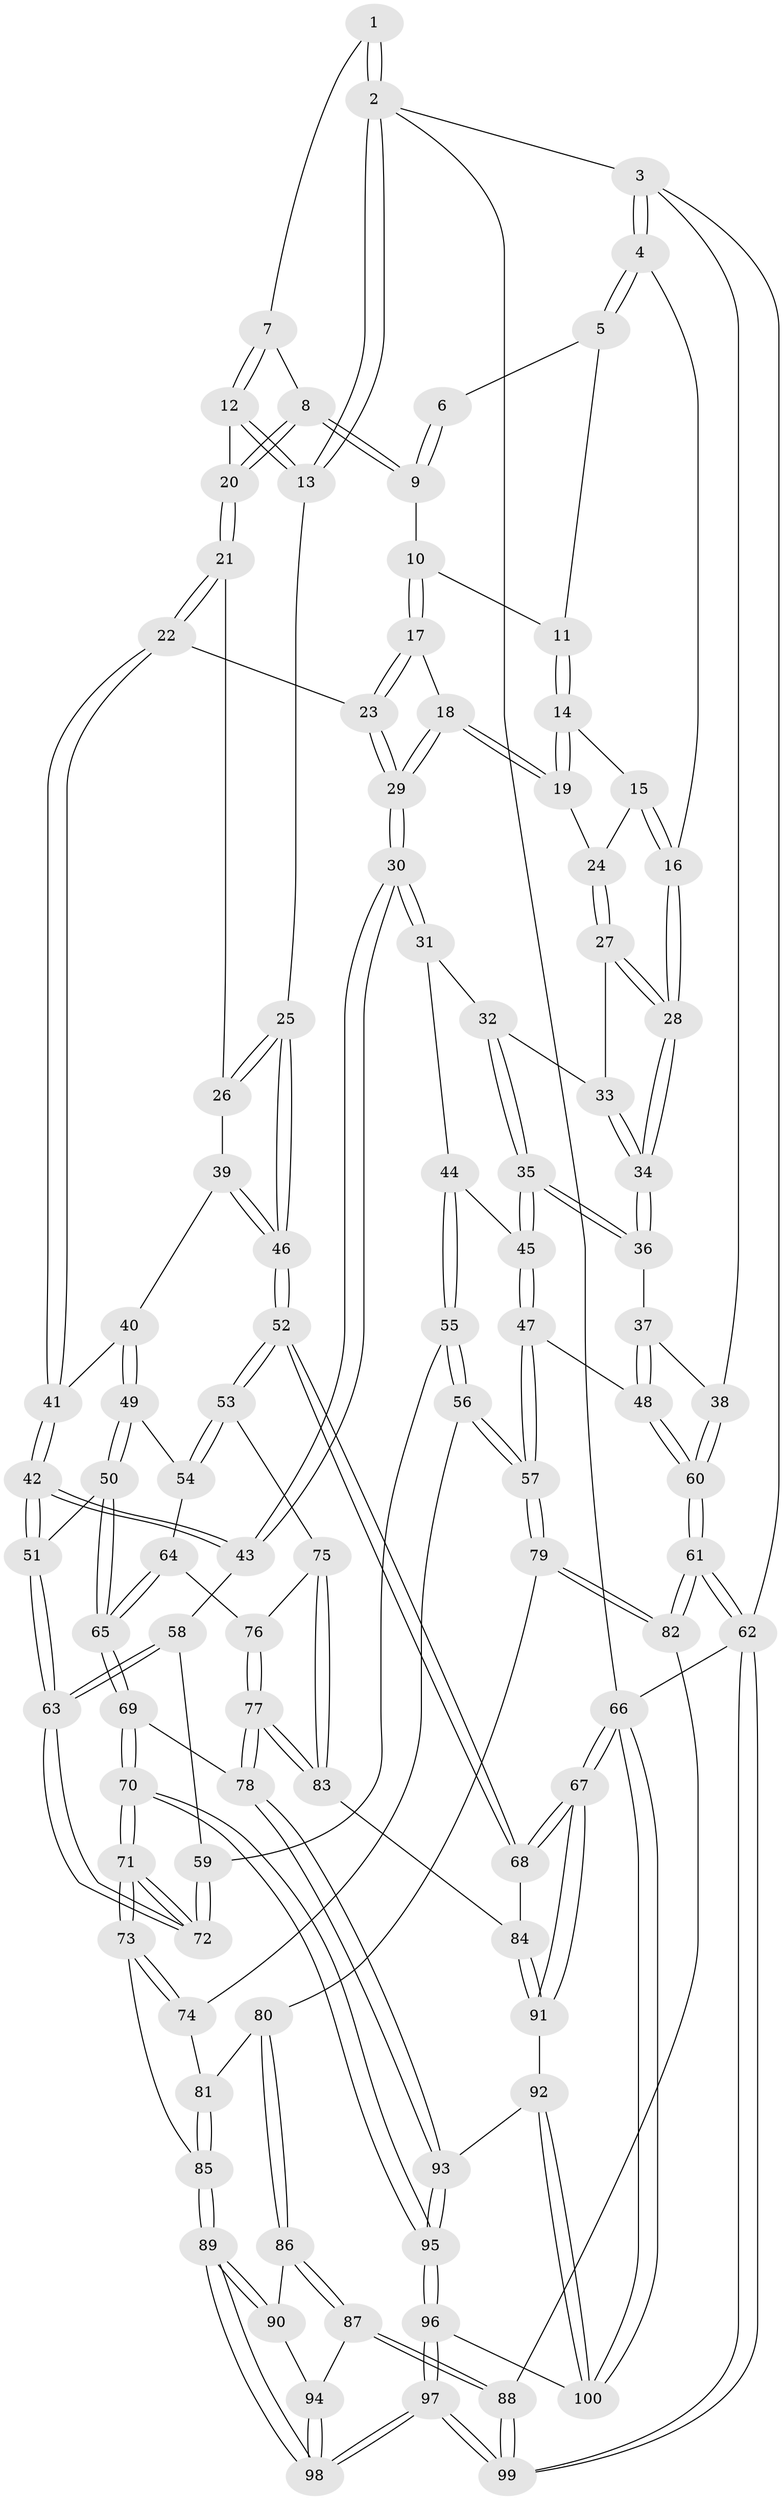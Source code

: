 // coarse degree distribution, {4: 0.29508196721311475, 3: 0.6885245901639344, 2: 0.01639344262295082}
// Generated by graph-tools (version 1.1) at 2025/38/03/04/25 23:38:30]
// undirected, 100 vertices, 247 edges
graph export_dot {
  node [color=gray90,style=filled];
  1 [pos="+0.8480210101348399+0"];
  2 [pos="+1+0"];
  3 [pos="+0+0"];
  4 [pos="+0+0"];
  5 [pos="+0.5650158314548327+0"];
  6 [pos="+0.6853992111249599+0"];
  7 [pos="+0.8628997150265656+0"];
  8 [pos="+0.7920534292196804+0.11046365015688098"];
  9 [pos="+0.7131069305858198+0.0743653497009747"];
  10 [pos="+0.6449911128693918+0.10652273285137119"];
  11 [pos="+0.584825930455217+0.04941118820365304"];
  12 [pos="+0.9568212966704172+0.11046764931244933"];
  13 [pos="+1+0.16527495370378695"];
  14 [pos="+0.486604585150884+0.11787224215866601"];
  15 [pos="+0.27345246958060815+0.013597110568138887"];
  16 [pos="+0+0"];
  17 [pos="+0.6436638810534853+0.11195705140759991"];
  18 [pos="+0.555422004272647+0.21400793223547881"];
  19 [pos="+0.5343369350574314+0.20041844013250545"];
  20 [pos="+0.8295440194545558+0.17187442764628294"];
  21 [pos="+0.8067425694625869+0.2527258183553555"];
  22 [pos="+0.7639856221984209+0.27838267271736467"];
  23 [pos="+0.7487842099650114+0.28045880838990533"];
  24 [pos="+0.4156398144399832+0.2435866063229712"];
  25 [pos="+1+0.3174519168613107"];
  26 [pos="+0.8991824104346267+0.3036786703012503"];
  27 [pos="+0.4131802256448362+0.25645903326879005"];
  28 [pos="+0.20995040361837072+0.28429978991110627"];
  29 [pos="+0.6113676685885331+0.3362801537550134"];
  30 [pos="+0.5837324130865253+0.3862954965028271"];
  31 [pos="+0.4602506500427418+0.3439046736434506"];
  32 [pos="+0.42938080044731985+0.3047983926549488"];
  33 [pos="+0.4157347476702585+0.2738223717931264"];
  34 [pos="+0.23612230822801134+0.3592894061313447"];
  35 [pos="+0.24063746064339292+0.3768311182053869"];
  36 [pos="+0.24000314179150994+0.3758019332253045"];
  37 [pos="+0.08659061943174094+0.42824977644385187"];
  38 [pos="+0+0.23661829520651212"];
  39 [pos="+0.893658249089398+0.40370917723278066"];
  40 [pos="+0.8716416269189041+0.4585431392696215"];
  41 [pos="+0.8061679178401523+0.43661251295435216"];
  42 [pos="+0.7119407685882001+0.5134809942591421"];
  43 [pos="+0.583447335859184+0.40385436285608767"];
  44 [pos="+0.3069690388184166+0.4265819331898374"];
  45 [pos="+0.249728578084439+0.39541322099351167"];
  46 [pos="+1+0.4378299634567783"];
  47 [pos="+0.16349223180524267+0.5732368973298603"];
  48 [pos="+0.07318679908437853+0.5202989596189144"];
  49 [pos="+0.8874992624405956+0.48315778339896315"];
  50 [pos="+0.7328797791272854+0.5621209991161933"];
  51 [pos="+0.7224350763632726+0.5476874886838562"];
  52 [pos="+1+0.517403955297014"];
  53 [pos="+0.9898710954942188+0.5582489679687836"];
  54 [pos="+0.9356159649242349+0.5296217908267232"];
  55 [pos="+0.40303133595157087+0.5398355562271642"];
  56 [pos="+0.38480151784945077+0.5628262899009681"];
  57 [pos="+0.16606538989062095+0.5843354445474293"];
  58 [pos="+0.5659690881899748+0.427333930326322"];
  59 [pos="+0.41951422940667865+0.5391053366117997"];
  60 [pos="+0+0.5337917318305291"];
  61 [pos="+0+0.7560970631979264"];
  62 [pos="+0+1"];
  63 [pos="+0.588172054796523+0.6128727824182886"];
  64 [pos="+0.7532224087508952+0.5887249615939384"];
  65 [pos="+0.7441875968922003+0.5855384098452894"];
  66 [pos="+1+1"];
  67 [pos="+1+1"];
  68 [pos="+1+0.744978605342305"];
  69 [pos="+0.6548727375316864+0.7724188130255837"];
  70 [pos="+0.6093422049284912+0.7932457553875875"];
  71 [pos="+0.568231970490843+0.7636371890279889"];
  72 [pos="+0.5524976919977374+0.6903345125983601"];
  73 [pos="+0.4778699609213201+0.7730773817168751"];
  74 [pos="+0.3725555169453094+0.5957632966378819"];
  75 [pos="+0.9282917838212658+0.6328487400701417"];
  76 [pos="+0.7739280604447135+0.6048634505645425"];
  77 [pos="+0.8577232444902012+0.7498256255690604"];
  78 [pos="+0.8156452469577097+0.7797979997085094"];
  79 [pos="+0.15839343697713346+0.6826007959447196"];
  80 [pos="+0.2626652522574883+0.7169022155246711"];
  81 [pos="+0.31020376762120405+0.6993529385567667"];
  82 [pos="+0.11364607146908363+0.7151880173780487"];
  83 [pos="+0.8847464341211809+0.7417982474377526"];
  84 [pos="+0.9104803724220872+0.7575104423551102"];
  85 [pos="+0.4547444177945245+0.7790412560320453"];
  86 [pos="+0.2734970566410959+0.7706162666176645"];
  87 [pos="+0.16175172540596824+0.8798714679794574"];
  88 [pos="+0.16084100644520175+0.8797936519441617"];
  89 [pos="+0.3608550080075733+0.8830604485821727"];
  90 [pos="+0.2866318584160397+0.807117306604997"];
  91 [pos="+0.996203712535199+0.9385733668863832"];
  92 [pos="+0.8555190983742266+0.916651677111126"];
  93 [pos="+0.8380693197407008+0.8874654556342648"];
  94 [pos="+0.20731022142924266+0.8899810769961131"];
  95 [pos="+0.6141930711183925+0.9264960992608757"];
  96 [pos="+0.5871340892852347+1"];
  97 [pos="+0.40265655856119337+1"];
  98 [pos="+0.34855142535178363+0.9968243940129624"];
  99 [pos="+0+1"];
  100 [pos="+0.6498191868015716+1"];
  1 -- 2;
  1 -- 2;
  1 -- 7;
  2 -- 3;
  2 -- 13;
  2 -- 13;
  2 -- 66;
  3 -- 4;
  3 -- 4;
  3 -- 38;
  3 -- 62;
  4 -- 5;
  4 -- 5;
  4 -- 16;
  5 -- 6;
  5 -- 11;
  6 -- 9;
  6 -- 9;
  7 -- 8;
  7 -- 12;
  7 -- 12;
  8 -- 9;
  8 -- 9;
  8 -- 20;
  8 -- 20;
  9 -- 10;
  10 -- 11;
  10 -- 17;
  10 -- 17;
  11 -- 14;
  11 -- 14;
  12 -- 13;
  12 -- 13;
  12 -- 20;
  13 -- 25;
  14 -- 15;
  14 -- 19;
  14 -- 19;
  15 -- 16;
  15 -- 16;
  15 -- 24;
  16 -- 28;
  16 -- 28;
  17 -- 18;
  17 -- 23;
  17 -- 23;
  18 -- 19;
  18 -- 19;
  18 -- 29;
  18 -- 29;
  19 -- 24;
  20 -- 21;
  20 -- 21;
  21 -- 22;
  21 -- 22;
  21 -- 26;
  22 -- 23;
  22 -- 41;
  22 -- 41;
  23 -- 29;
  23 -- 29;
  24 -- 27;
  24 -- 27;
  25 -- 26;
  25 -- 26;
  25 -- 46;
  25 -- 46;
  26 -- 39;
  27 -- 28;
  27 -- 28;
  27 -- 33;
  28 -- 34;
  28 -- 34;
  29 -- 30;
  29 -- 30;
  30 -- 31;
  30 -- 31;
  30 -- 43;
  30 -- 43;
  31 -- 32;
  31 -- 44;
  32 -- 33;
  32 -- 35;
  32 -- 35;
  33 -- 34;
  33 -- 34;
  34 -- 36;
  34 -- 36;
  35 -- 36;
  35 -- 36;
  35 -- 45;
  35 -- 45;
  36 -- 37;
  37 -- 38;
  37 -- 48;
  37 -- 48;
  38 -- 60;
  38 -- 60;
  39 -- 40;
  39 -- 46;
  39 -- 46;
  40 -- 41;
  40 -- 49;
  40 -- 49;
  41 -- 42;
  41 -- 42;
  42 -- 43;
  42 -- 43;
  42 -- 51;
  42 -- 51;
  43 -- 58;
  44 -- 45;
  44 -- 55;
  44 -- 55;
  45 -- 47;
  45 -- 47;
  46 -- 52;
  46 -- 52;
  47 -- 48;
  47 -- 57;
  47 -- 57;
  48 -- 60;
  48 -- 60;
  49 -- 50;
  49 -- 50;
  49 -- 54;
  50 -- 51;
  50 -- 65;
  50 -- 65;
  51 -- 63;
  51 -- 63;
  52 -- 53;
  52 -- 53;
  52 -- 68;
  52 -- 68;
  53 -- 54;
  53 -- 54;
  53 -- 75;
  54 -- 64;
  55 -- 56;
  55 -- 56;
  55 -- 59;
  56 -- 57;
  56 -- 57;
  56 -- 74;
  57 -- 79;
  57 -- 79;
  58 -- 59;
  58 -- 63;
  58 -- 63;
  59 -- 72;
  59 -- 72;
  60 -- 61;
  60 -- 61;
  61 -- 62;
  61 -- 62;
  61 -- 82;
  61 -- 82;
  62 -- 99;
  62 -- 99;
  62 -- 66;
  63 -- 72;
  63 -- 72;
  64 -- 65;
  64 -- 65;
  64 -- 76;
  65 -- 69;
  65 -- 69;
  66 -- 67;
  66 -- 67;
  66 -- 100;
  66 -- 100;
  67 -- 68;
  67 -- 68;
  67 -- 91;
  67 -- 91;
  68 -- 84;
  69 -- 70;
  69 -- 70;
  69 -- 78;
  70 -- 71;
  70 -- 71;
  70 -- 95;
  70 -- 95;
  71 -- 72;
  71 -- 72;
  71 -- 73;
  71 -- 73;
  73 -- 74;
  73 -- 74;
  73 -- 85;
  74 -- 81;
  75 -- 76;
  75 -- 83;
  75 -- 83;
  76 -- 77;
  76 -- 77;
  77 -- 78;
  77 -- 78;
  77 -- 83;
  77 -- 83;
  78 -- 93;
  78 -- 93;
  79 -- 80;
  79 -- 82;
  79 -- 82;
  80 -- 81;
  80 -- 86;
  80 -- 86;
  81 -- 85;
  81 -- 85;
  82 -- 88;
  83 -- 84;
  84 -- 91;
  84 -- 91;
  85 -- 89;
  85 -- 89;
  86 -- 87;
  86 -- 87;
  86 -- 90;
  87 -- 88;
  87 -- 88;
  87 -- 94;
  88 -- 99;
  88 -- 99;
  89 -- 90;
  89 -- 90;
  89 -- 98;
  89 -- 98;
  90 -- 94;
  91 -- 92;
  92 -- 93;
  92 -- 100;
  92 -- 100;
  93 -- 95;
  93 -- 95;
  94 -- 98;
  94 -- 98;
  95 -- 96;
  95 -- 96;
  96 -- 97;
  96 -- 97;
  96 -- 100;
  97 -- 98;
  97 -- 98;
  97 -- 99;
  97 -- 99;
}

